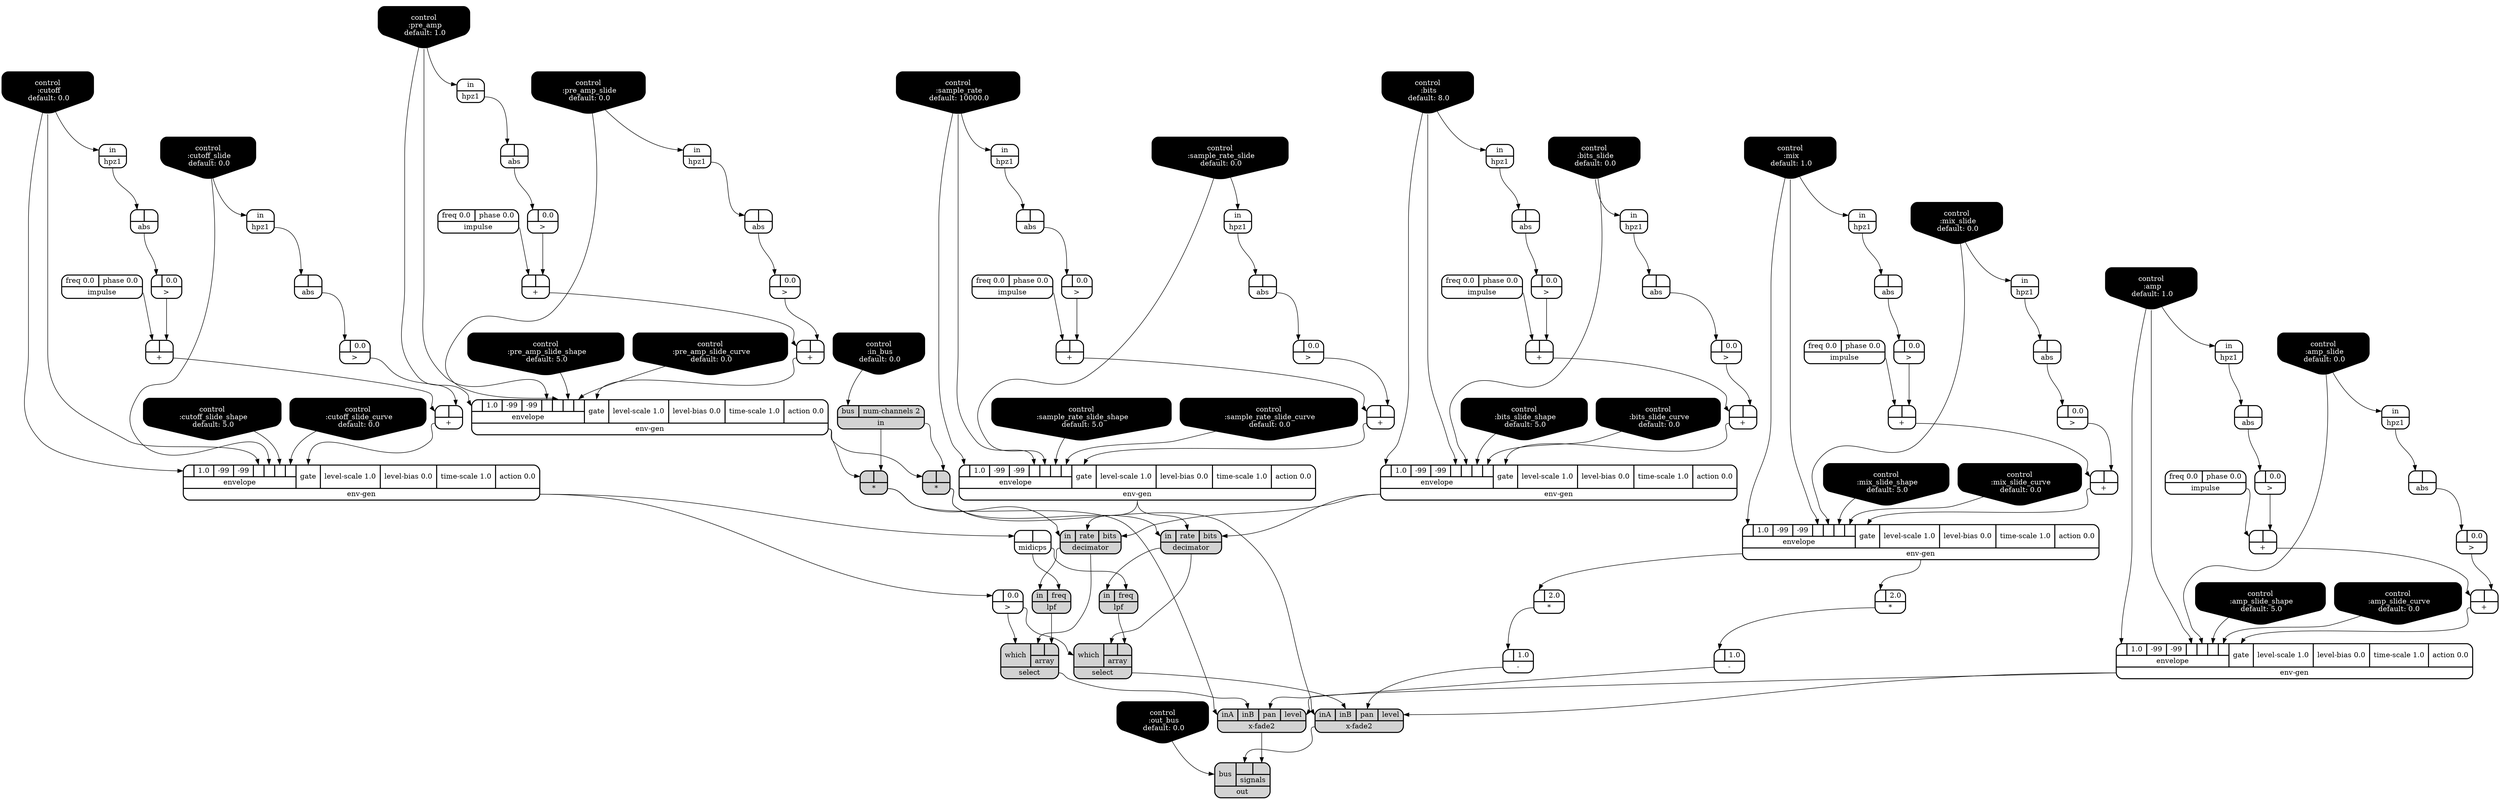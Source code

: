 digraph synthdef {
36 [label = "{{ <a> |<b> 2.0} |<__UG_NAME__>* }" style="bold, rounded" shape=record rankdir=LR];
69 [label = "{{ <a> |<b> } |<__UG_NAME__>* }" style="filled, bold, rounded"  shape=record rankdir=LR];
95 [label = "{{ <a> |<b> 2.0} |<__UG_NAME__>* }" style="bold, rounded" shape=record rankdir=LR];
98 [label = "{{ <a> |<b> } |<__UG_NAME__>* }" style="filled, bold, rounded"  shape=record rankdir=LR];
30 [label = "{{ <a> |<b> } |<__UG_NAME__>+ }" style="bold, rounded" shape=record rankdir=LR];
34 [label = "{{ <a> |<b> } |<__UG_NAME__>+ }" style="bold, rounded" shape=record rankdir=LR];
47 [label = "{{ <a> |<b> } |<__UG_NAME__>+ }" style="bold, rounded" shape=record rankdir=LR];
49 [label = "{{ <a> |<b> } |<__UG_NAME__>+ }" style="bold, rounded" shape=record rankdir=LR];
55 [label = "{{ <a> |<b> } |<__UG_NAME__>+ }" style="bold, rounded" shape=record rankdir=LR];
59 [label = "{{ <a> |<b> } |<__UG_NAME__>+ }" style="bold, rounded" shape=record rankdir=LR];
62 [label = "{{ <a> |<b> } |<__UG_NAME__>+ }" style="bold, rounded" shape=record rankdir=LR];
66 [label = "{{ <a> |<b> } |<__UG_NAME__>+ }" style="bold, rounded" shape=record rankdir=LR];
74 [label = "{{ <a> |<b> } |<__UG_NAME__>+ }" style="bold, rounded" shape=record rankdir=LR];
78 [label = "{{ <a> |<b> } |<__UG_NAME__>+ }" style="bold, rounded" shape=record rankdir=LR];
84 [label = "{{ <a> |<b> } |<__UG_NAME__>+ }" style="bold, rounded" shape=record rankdir=LR];
88 [label = "{{ <a> |<b> } |<__UG_NAME__>+ }" style="bold, rounded" shape=record rankdir=LR];
37 [label = "{{ <a> |<b> 1.0} |<__UG_NAME__>- }" style="bold, rounded" shape=record rankdir=LR];
96 [label = "{{ <a> |<b> 1.0} |<__UG_NAME__>- }" style="bold, rounded" shape=record rankdir=LR];
29 [label = "{{ <a> |<b> 0.0} |<__UG_NAME__>\> }" style="bold, rounded" shape=record rankdir=LR];
33 [label = "{{ <a> |<b> 0.0} |<__UG_NAME__>\> }" style="bold, rounded" shape=record rankdir=LR];
40 [label = "{{ <a> |<b> 0.0} |<__UG_NAME__>\> }" style="bold, rounded" shape=record rankdir=LR];
46 [label = "{{ <a> |<b> 0.0} |<__UG_NAME__>\> }" style="bold, rounded" shape=record rankdir=LR];
48 [label = "{{ <a> |<b> 0.0} |<__UG_NAME__>\> }" style="bold, rounded" shape=record rankdir=LR];
54 [label = "{{ <a> |<b> 0.0} |<__UG_NAME__>\> }" style="bold, rounded" shape=record rankdir=LR];
58 [label = "{{ <a> |<b> 0.0} |<__UG_NAME__>\> }" style="bold, rounded" shape=record rankdir=LR];
65 [label = "{{ <a> |<b> 0.0} |<__UG_NAME__>\> }" style="bold, rounded" shape=record rankdir=LR];
73 [label = "{{ <a> |<b> 0.0} |<__UG_NAME__>\> }" style="bold, rounded" shape=record rankdir=LR];
77 [label = "{{ <a> |<b> 0.0} |<__UG_NAME__>\> }" style="bold, rounded" shape=record rankdir=LR];
83 [label = "{{ <a> |<b> 0.0} |<__UG_NAME__>\> }" style="bold, rounded" shape=record rankdir=LR];
87 [label = "{{ <a> |<b> 0.0} |<__UG_NAME__>\> }" style="bold, rounded" shape=record rankdir=LR];
93 [label = "{{ <a> |<b> 0.0} |<__UG_NAME__>\> }" style="bold, rounded" shape=record rankdir=LR];
28 [label = "{{ <a> |<b> } |<__UG_NAME__>abs }" style="bold, rounded" shape=record rankdir=LR];
32 [label = "{{ <a> |<b> } |<__UG_NAME__>abs }" style="bold, rounded" shape=record rankdir=LR];
39 [label = "{{ <a> |<b> } |<__UG_NAME__>abs }" style="bold, rounded" shape=record rankdir=LR];
42 [label = "{{ <a> |<b> } |<__UG_NAME__>abs }" style="bold, rounded" shape=record rankdir=LR];
45 [label = "{{ <a> |<b> } |<__UG_NAME__>abs }" style="bold, rounded" shape=record rankdir=LR];
53 [label = "{{ <a> |<b> } |<__UG_NAME__>abs }" style="bold, rounded" shape=record rankdir=LR];
57 [label = "{{ <a> |<b> } |<__UG_NAME__>abs }" style="bold, rounded" shape=record rankdir=LR];
64 [label = "{{ <a> |<b> } |<__UG_NAME__>abs }" style="bold, rounded" shape=record rankdir=LR];
72 [label = "{{ <a> |<b> } |<__UG_NAME__>abs }" style="bold, rounded" shape=record rankdir=LR];
76 [label = "{{ <a> |<b> } |<__UG_NAME__>abs }" style="bold, rounded" shape=record rankdir=LR];
82 [label = "{{ <a> |<b> } |<__UG_NAME__>abs }" style="bold, rounded" shape=record rankdir=LR];
86 [label = "{{ <a> |<b> } |<__UG_NAME__>abs }" style="bold, rounded" shape=record rankdir=LR];
0 [label = "control
 :amp
 default: 1.0" shape=invhouse style="rounded, filled, bold" fillcolor=black fontcolor=white ]; 
1 [label = "control
 :amp_slide
 default: 0.0" shape=invhouse style="rounded, filled, bold" fillcolor=black fontcolor=white ]; 
2 [label = "control
 :amp_slide_shape
 default: 5.0" shape=invhouse style="rounded, filled, bold" fillcolor=black fontcolor=white ]; 
3 [label = "control
 :amp_slide_curve
 default: 0.0" shape=invhouse style="rounded, filled, bold" fillcolor=black fontcolor=white ]; 
4 [label = "control
 :mix
 default: 1.0" shape=invhouse style="rounded, filled, bold" fillcolor=black fontcolor=white ]; 
5 [label = "control
 :mix_slide
 default: 0.0" shape=invhouse style="rounded, filled, bold" fillcolor=black fontcolor=white ]; 
6 [label = "control
 :mix_slide_shape
 default: 5.0" shape=invhouse style="rounded, filled, bold" fillcolor=black fontcolor=white ]; 
7 [label = "control
 :mix_slide_curve
 default: 0.0" shape=invhouse style="rounded, filled, bold" fillcolor=black fontcolor=white ]; 
8 [label = "control
 :pre_amp
 default: 1.0" shape=invhouse style="rounded, filled, bold" fillcolor=black fontcolor=white ]; 
9 [label = "control
 :pre_amp_slide
 default: 0.0" shape=invhouse style="rounded, filled, bold" fillcolor=black fontcolor=white ]; 
10 [label = "control
 :pre_amp_slide_shape
 default: 5.0" shape=invhouse style="rounded, filled, bold" fillcolor=black fontcolor=white ]; 
11 [label = "control
 :pre_amp_slide_curve
 default: 0.0" shape=invhouse style="rounded, filled, bold" fillcolor=black fontcolor=white ]; 
12 [label = "control
 :sample_rate
 default: 10000.0" shape=invhouse style="rounded, filled, bold" fillcolor=black fontcolor=white ]; 
13 [label = "control
 :sample_rate_slide
 default: 0.0" shape=invhouse style="rounded, filled, bold" fillcolor=black fontcolor=white ]; 
14 [label = "control
 :sample_rate_slide_shape
 default: 5.0" shape=invhouse style="rounded, filled, bold" fillcolor=black fontcolor=white ]; 
15 [label = "control
 :sample_rate_slide_curve
 default: 0.0" shape=invhouse style="rounded, filled, bold" fillcolor=black fontcolor=white ]; 
16 [label = "control
 :bits
 default: 8.0" shape=invhouse style="rounded, filled, bold" fillcolor=black fontcolor=white ]; 
17 [label = "control
 :bits_slide
 default: 0.0" shape=invhouse style="rounded, filled, bold" fillcolor=black fontcolor=white ]; 
18 [label = "control
 :bits_slide_shape
 default: 5.0" shape=invhouse style="rounded, filled, bold" fillcolor=black fontcolor=white ]; 
19 [label = "control
 :bits_slide_curve
 default: 0.0" shape=invhouse style="rounded, filled, bold" fillcolor=black fontcolor=white ]; 
20 [label = "control
 :cutoff
 default: 0.0" shape=invhouse style="rounded, filled, bold" fillcolor=black fontcolor=white ]; 
21 [label = "control
 :cutoff_slide
 default: 0.0" shape=invhouse style="rounded, filled, bold" fillcolor=black fontcolor=white ]; 
22 [label = "control
 :cutoff_slide_shape
 default: 5.0" shape=invhouse style="rounded, filled, bold" fillcolor=black fontcolor=white ]; 
23 [label = "control
 :cutoff_slide_curve
 default: 0.0" shape=invhouse style="rounded, filled, bold" fillcolor=black fontcolor=white ]; 
24 [label = "control
 :in_bus
 default: 0.0" shape=invhouse style="rounded, filled, bold" fillcolor=black fontcolor=white ]; 
25 [label = "control
 :out_bus
 default: 0.0" shape=invhouse style="rounded, filled, bold" fillcolor=black fontcolor=white ]; 
90 [label = "{{ <in> in|<rate> rate|<bits> bits} |<__UG_NAME__>decimator }" style="filled, bold, rounded"  shape=record rankdir=LR];
99 [label = "{{ <in> in|<rate> rate|<bits> bits} |<__UG_NAME__>decimator }" style="filled, bold, rounded"  shape=record rankdir=LR];
35 [label = "{{ {{<envelope___control___0>|1.0|-99|-99|<envelope___control___4>|<envelope___control___5>|<envelope___control___6>|<envelope___control___7>}|envelope}|<gate> gate|<level____scale> level-scale 1.0|<level____bias> level-bias 0.0|<time____scale> time-scale 1.0|<action> action 0.0} |<__UG_NAME__>env-gen }" style="bold, rounded" shape=record rankdir=LR];
50 [label = "{{ {{<envelope___control___0>|1.0|-99|-99|<envelope___control___4>|<envelope___control___5>|<envelope___control___6>|<envelope___control___7>}|envelope}|<gate> gate|<level____scale> level-scale 1.0|<level____bias> level-bias 0.0|<time____scale> time-scale 1.0|<action> action 0.0} |<__UG_NAME__>env-gen }" style="bold, rounded" shape=record rankdir=LR];
60 [label = "{{ {{<envelope___control___0>|1.0|-99|-99|<envelope___control___4>|<envelope___control___5>|<envelope___control___6>|<envelope___control___7>}|envelope}|<gate> gate|<level____scale> level-scale 1.0|<level____bias> level-bias 0.0|<time____scale> time-scale 1.0|<action> action 0.0} |<__UG_NAME__>env-gen }" style="bold, rounded" shape=record rankdir=LR];
67 [label = "{{ {{<envelope___control___0>|1.0|-99|-99|<envelope___control___4>|<envelope___control___5>|<envelope___control___6>|<envelope___control___7>}|envelope}|<gate> gate|<level____scale> level-scale 1.0|<level____bias> level-bias 0.0|<time____scale> time-scale 1.0|<action> action 0.0} |<__UG_NAME__>env-gen }" style="bold, rounded" shape=record rankdir=LR];
79 [label = "{{ {{<envelope___control___0>|1.0|-99|-99|<envelope___control___4>|<envelope___control___5>|<envelope___control___6>|<envelope___control___7>}|envelope}|<gate> gate|<level____scale> level-scale 1.0|<level____bias> level-bias 0.0|<time____scale> time-scale 1.0|<action> action 0.0} |<__UG_NAME__>env-gen }" style="bold, rounded" shape=record rankdir=LR];
89 [label = "{{ {{<envelope___control___0>|1.0|-99|-99|<envelope___control___4>|<envelope___control___5>|<envelope___control___6>|<envelope___control___7>}|envelope}|<gate> gate|<level____scale> level-scale 1.0|<level____bias> level-bias 0.0|<time____scale> time-scale 1.0|<action> action 0.0} |<__UG_NAME__>env-gen }" style="bold, rounded" shape=record rankdir=LR];
27 [label = "{{ <in> in} |<__UG_NAME__>hpz1 }" style="bold, rounded" shape=record rankdir=LR];
31 [label = "{{ <in> in} |<__UG_NAME__>hpz1 }" style="bold, rounded" shape=record rankdir=LR];
38 [label = "{{ <in> in} |<__UG_NAME__>hpz1 }" style="bold, rounded" shape=record rankdir=LR];
41 [label = "{{ <in> in} |<__UG_NAME__>hpz1 }" style="bold, rounded" shape=record rankdir=LR];
44 [label = "{{ <in> in} |<__UG_NAME__>hpz1 }" style="bold, rounded" shape=record rankdir=LR];
52 [label = "{{ <in> in} |<__UG_NAME__>hpz1 }" style="bold, rounded" shape=record rankdir=LR];
56 [label = "{{ <in> in} |<__UG_NAME__>hpz1 }" style="bold, rounded" shape=record rankdir=LR];
63 [label = "{{ <in> in} |<__UG_NAME__>hpz1 }" style="bold, rounded" shape=record rankdir=LR];
71 [label = "{{ <in> in} |<__UG_NAME__>hpz1 }" style="bold, rounded" shape=record rankdir=LR];
75 [label = "{{ <in> in} |<__UG_NAME__>hpz1 }" style="bold, rounded" shape=record rankdir=LR];
81 [label = "{{ <in> in} |<__UG_NAME__>hpz1 }" style="bold, rounded" shape=record rankdir=LR];
85 [label = "{{ <in> in} |<__UG_NAME__>hpz1 }" style="bold, rounded" shape=record rankdir=LR];
26 [label = "{{ <freq> freq 0.0|<phase> phase 0.0} |<__UG_NAME__>impulse }" style="bold, rounded" shape=record rankdir=LR];
43 [label = "{{ <freq> freq 0.0|<phase> phase 0.0} |<__UG_NAME__>impulse }" style="bold, rounded" shape=record rankdir=LR];
51 [label = "{{ <freq> freq 0.0|<phase> phase 0.0} |<__UG_NAME__>impulse }" style="bold, rounded" shape=record rankdir=LR];
61 [label = "{{ <freq> freq 0.0|<phase> phase 0.0} |<__UG_NAME__>impulse }" style="bold, rounded" shape=record rankdir=LR];
70 [label = "{{ <freq> freq 0.0|<phase> phase 0.0} |<__UG_NAME__>impulse }" style="bold, rounded" shape=record rankdir=LR];
80 [label = "{{ <freq> freq 0.0|<phase> phase 0.0} |<__UG_NAME__>impulse }" style="bold, rounded" shape=record rankdir=LR];
68 [label = "{{ <bus> bus|<num____channels> num-channels 2} |<__UG_NAME__>in }" style="filled, bold, rounded"  shape=record rankdir=LR];
92 [label = "{{ <in> in|<freq> freq} |<__UG_NAME__>lpf }" style="filled, bold, rounded"  shape=record rankdir=LR];
100 [label = "{{ <in> in|<freq> freq} |<__UG_NAME__>lpf }" style="filled, bold, rounded"  shape=record rankdir=LR];
91 [label = "{{ <a> |<b> } |<__UG_NAME__>midicps }" style="bold, rounded" shape=record rankdir=LR];
103 [label = "{{ <bus> bus|{{<signals___x____fade2___0>|<signals___x____fade2___1>}|signals}} |<__UG_NAME__>out }" style="filled, bold, rounded"  shape=record rankdir=LR];
94 [label = "{{ <which> which|{{<array___decimator___0>|<array___lpf___1>}|array}} |<__UG_NAME__>select }" style="filled, bold, rounded"  shape=record rankdir=LR];
101 [label = "{{ <which> which|{{<array___decimator___0>|<array___lpf___1>}|array}} |<__UG_NAME__>select }" style="filled, bold, rounded"  shape=record rankdir=LR];
97 [label = "{{ <ina> inA|<inb> inB|<pan> pan|<level> level} |<__UG_NAME__>x-fade2 }" style="filled, bold, rounded"  shape=record rankdir=LR];
102 [label = "{{ <ina> inA|<inb> inB|<pan> pan|<level> level} |<__UG_NAME__>x-fade2 }" style="filled, bold, rounded"  shape=record rankdir=LR];

35:__UG_NAME__ -> 36:a ;
68:__UG_NAME__ -> 69:b ;
67:__UG_NAME__ -> 69:a ;
35:__UG_NAME__ -> 95:a ;
68:__UG_NAME__ -> 98:b ;
67:__UG_NAME__ -> 98:a ;
29:__UG_NAME__ -> 30:b ;
26:__UG_NAME__ -> 30:a ;
33:__UG_NAME__ -> 34:b ;
30:__UG_NAME__ -> 34:a ;
46:__UG_NAME__ -> 47:b ;
43:__UG_NAME__ -> 47:a ;
48:__UG_NAME__ -> 49:b ;
47:__UG_NAME__ -> 49:a ;
54:__UG_NAME__ -> 55:b ;
51:__UG_NAME__ -> 55:a ;
58:__UG_NAME__ -> 59:b ;
55:__UG_NAME__ -> 59:a ;
40:__UG_NAME__ -> 62:b ;
61:__UG_NAME__ -> 62:a ;
65:__UG_NAME__ -> 66:b ;
62:__UG_NAME__ -> 66:a ;
73:__UG_NAME__ -> 74:b ;
70:__UG_NAME__ -> 74:a ;
77:__UG_NAME__ -> 78:b ;
74:__UG_NAME__ -> 78:a ;
83:__UG_NAME__ -> 84:b ;
80:__UG_NAME__ -> 84:a ;
87:__UG_NAME__ -> 88:b ;
84:__UG_NAME__ -> 88:a ;
36:__UG_NAME__ -> 37:a ;
95:__UG_NAME__ -> 96:a ;
28:__UG_NAME__ -> 29:a ;
32:__UG_NAME__ -> 33:a ;
39:__UG_NAME__ -> 40:a ;
45:__UG_NAME__ -> 46:a ;
42:__UG_NAME__ -> 48:a ;
53:__UG_NAME__ -> 54:a ;
57:__UG_NAME__ -> 58:a ;
64:__UG_NAME__ -> 65:a ;
72:__UG_NAME__ -> 73:a ;
76:__UG_NAME__ -> 77:a ;
82:__UG_NAME__ -> 83:a ;
86:__UG_NAME__ -> 87:a ;
50:__UG_NAME__ -> 93:a ;
27:__UG_NAME__ -> 28:a ;
31:__UG_NAME__ -> 32:a ;
38:__UG_NAME__ -> 39:a ;
41:__UG_NAME__ -> 42:a ;
44:__UG_NAME__ -> 45:a ;
52:__UG_NAME__ -> 53:a ;
56:__UG_NAME__ -> 57:a ;
63:__UG_NAME__ -> 64:a ;
71:__UG_NAME__ -> 72:a ;
75:__UG_NAME__ -> 76:a ;
81:__UG_NAME__ -> 82:a ;
85:__UG_NAME__ -> 86:a ;
89:__UG_NAME__ -> 90:bits ;
79:__UG_NAME__ -> 90:rate ;
69:__UG_NAME__ -> 90:in ;
89:__UG_NAME__ -> 99:bits ;
79:__UG_NAME__ -> 99:rate ;
98:__UG_NAME__ -> 99:in ;
34:__UG_NAME__ -> 35:gate ;
4:__UG_NAME__ -> 35:envelope___control___0 ;
4:__UG_NAME__ -> 35:envelope___control___4 ;
5:__UG_NAME__ -> 35:envelope___control___5 ;
6:__UG_NAME__ -> 35:envelope___control___6 ;
7:__UG_NAME__ -> 35:envelope___control___7 ;
49:__UG_NAME__ -> 50:gate ;
20:__UG_NAME__ -> 50:envelope___control___0 ;
20:__UG_NAME__ -> 50:envelope___control___4 ;
21:__UG_NAME__ -> 50:envelope___control___5 ;
22:__UG_NAME__ -> 50:envelope___control___6 ;
23:__UG_NAME__ -> 50:envelope___control___7 ;
59:__UG_NAME__ -> 60:gate ;
0:__UG_NAME__ -> 60:envelope___control___0 ;
0:__UG_NAME__ -> 60:envelope___control___4 ;
1:__UG_NAME__ -> 60:envelope___control___5 ;
2:__UG_NAME__ -> 60:envelope___control___6 ;
3:__UG_NAME__ -> 60:envelope___control___7 ;
66:__UG_NAME__ -> 67:gate ;
8:__UG_NAME__ -> 67:envelope___control___0 ;
8:__UG_NAME__ -> 67:envelope___control___4 ;
9:__UG_NAME__ -> 67:envelope___control___5 ;
10:__UG_NAME__ -> 67:envelope___control___6 ;
11:__UG_NAME__ -> 67:envelope___control___7 ;
78:__UG_NAME__ -> 79:gate ;
12:__UG_NAME__ -> 79:envelope___control___0 ;
12:__UG_NAME__ -> 79:envelope___control___4 ;
13:__UG_NAME__ -> 79:envelope___control___5 ;
14:__UG_NAME__ -> 79:envelope___control___6 ;
15:__UG_NAME__ -> 79:envelope___control___7 ;
88:__UG_NAME__ -> 89:gate ;
16:__UG_NAME__ -> 89:envelope___control___0 ;
16:__UG_NAME__ -> 89:envelope___control___4 ;
17:__UG_NAME__ -> 89:envelope___control___5 ;
18:__UG_NAME__ -> 89:envelope___control___6 ;
19:__UG_NAME__ -> 89:envelope___control___7 ;
4:__UG_NAME__ -> 27:in ;
5:__UG_NAME__ -> 31:in ;
8:__UG_NAME__ -> 38:in ;
21:__UG_NAME__ -> 41:in ;
20:__UG_NAME__ -> 44:in ;
0:__UG_NAME__ -> 52:in ;
1:__UG_NAME__ -> 56:in ;
9:__UG_NAME__ -> 63:in ;
12:__UG_NAME__ -> 71:in ;
13:__UG_NAME__ -> 75:in ;
16:__UG_NAME__ -> 81:in ;
17:__UG_NAME__ -> 85:in ;
24:__UG_NAME__ -> 68:bus ;
91:__UG_NAME__ -> 92:freq ;
90:__UG_NAME__ -> 92:in ;
91:__UG_NAME__ -> 100:freq ;
99:__UG_NAME__ -> 100:in ;
50:__UG_NAME__ -> 91:a ;
102:__UG_NAME__ -> 103:signals___x____fade2___0 ;
97:__UG_NAME__ -> 103:signals___x____fade2___1 ;
25:__UG_NAME__ -> 103:bus ;
90:__UG_NAME__ -> 94:array___decimator___0 ;
92:__UG_NAME__ -> 94:array___lpf___1 ;
93:__UG_NAME__ -> 94:which ;
99:__UG_NAME__ -> 101:array___decimator___0 ;
100:__UG_NAME__ -> 101:array___lpf___1 ;
93:__UG_NAME__ -> 101:which ;
60:__UG_NAME__ -> 97:level ;
96:__UG_NAME__ -> 97:pan ;
94:__UG_NAME__ -> 97:inb ;
69:__UG_NAME__ -> 97:ina ;
60:__UG_NAME__ -> 102:level ;
37:__UG_NAME__ -> 102:pan ;
101:__UG_NAME__ -> 102:inb ;
98:__UG_NAME__ -> 102:ina ;

}